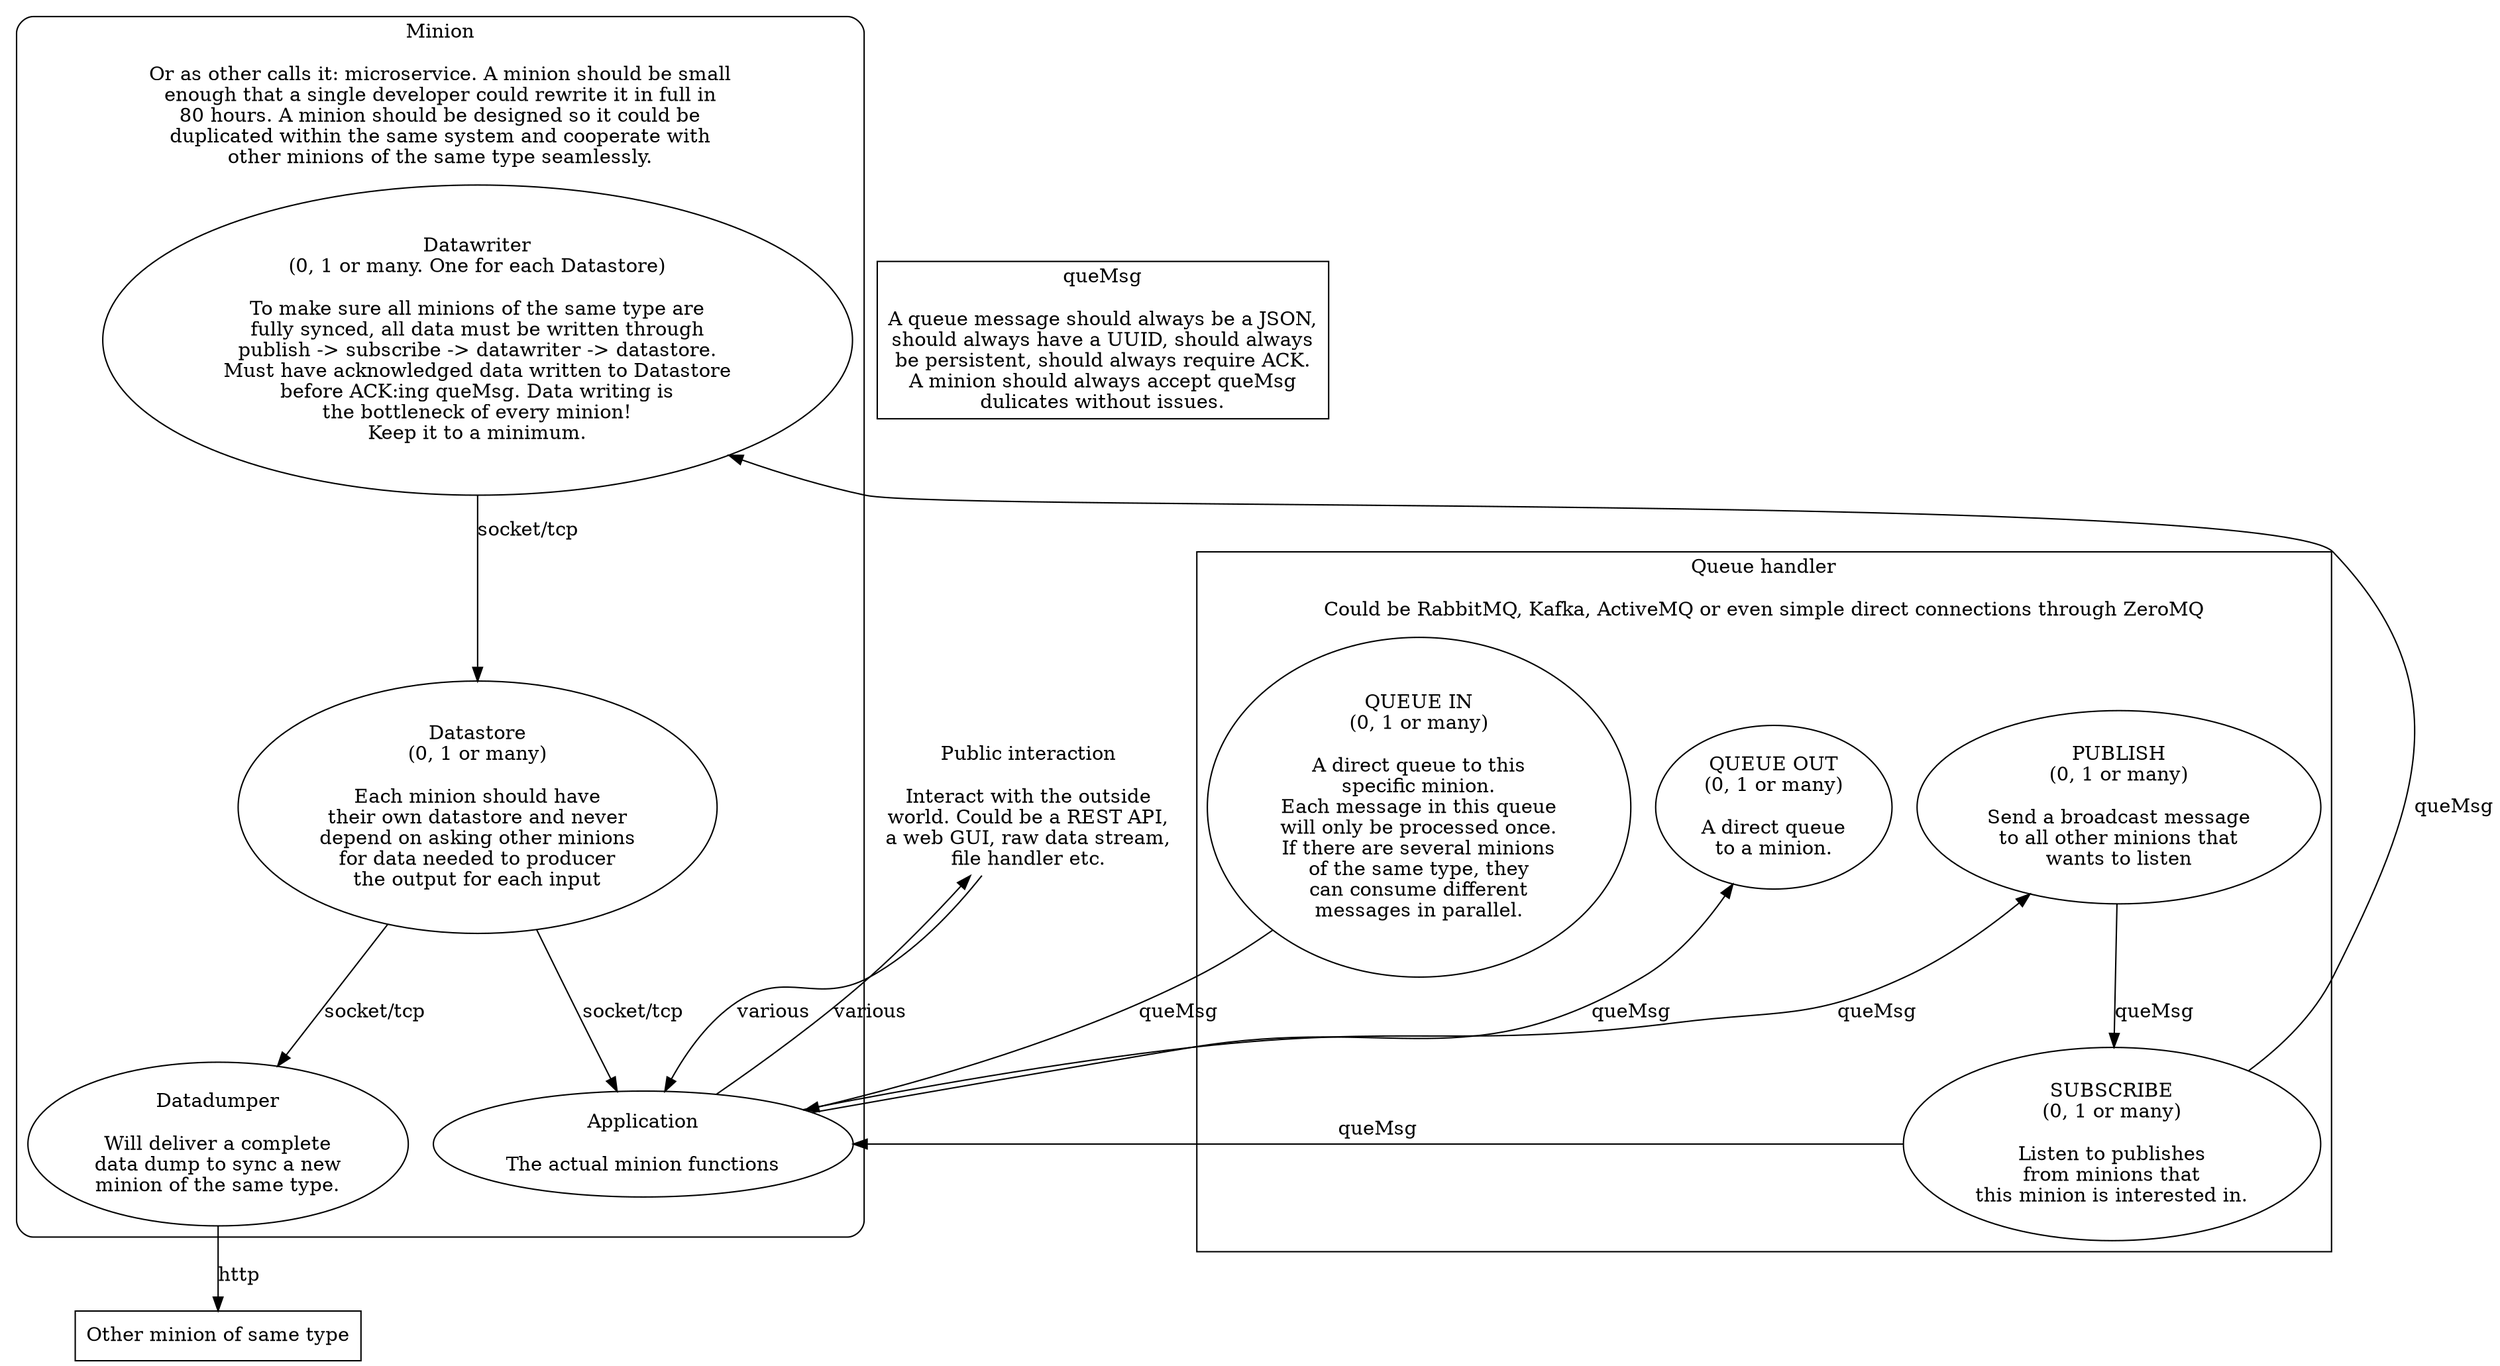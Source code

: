 digraph {
	subgraph cluster_0 {
		style=rounded;
		label="Minion\n\nOr as other calls it: microservice. A minion should be small\nenough that a single developer could rewrite it in full in\n80 hours. A minion should be designed so it could be\nduplicated within the same system and cooperate with\nother minions of the same type seamlessly.";

		Application [label="Application\n\nThe actual minion functions"];
		Datawriter [label="Datawriter\n(0, 1 or many. One for each Datastore)\n\nTo make sure all minions of the same type are\nfully synced, all data must be written through\npublish -> subscribe -> datawriter -> datastore.\nMust have acknowledged data written to Datastore\nbefore ACK:ing queMsg. Data writing is\nthe bottleneck of every minion!\nKeep it to a minimum."];
		Datastore [label="Datastore\n(0, 1 or many)\n\nEach minion should have\ntheir own datastore and never\ndepend on asking other minions\nfor data needed to producer\nthe output for each input"];
		Datadumper [label="Datadumper\n\nWill deliver a complete\ndata dump to sync a new\nminion of the same type."];

		Datawriter -> Datastore[label="socket/tcp"];
		Datastore -> Application[label="socket/tcp"];
		Datastore -> Datadumper[label="socket/tcp"];
	}

	subgraph cluster_1 {
		label="Queue handler\n\nCould be RabbitMQ, Kafka, ActiveMQ or even simple direct connections through ZeroMQ";

		publish [shape="oval", label="PUBLISH\n(0, 1 or many)\n\nSend a broadcast message\nto all other minions that\nwants to listen"];
		subscribe [shape="oval", label="SUBSCRIBE\n(0, 1 or many)\n\nListen to publishes\nfrom minions that\nthis minion is interested in."];
		queuein [shape="oval", label="QUEUE IN\n(0, 1 or many)\n\nA direct queue to this\nspecific minion.\nEach message in this queue\nwill only be processed once.\nIf there are several minions\nof the same type, they\ncan consume different\nmessages in parallel."];
		queueout [shape="oval", label="QUEUE OUT\n(0, 1 or many)\n\nA direct queue\nto a minion."];
	}

	queMsg [shape="rect", label="queMsg\n\nA queue message should always be a JSON,\nshould always have a UUID, should always\nbe persistent, should always require ACK.\nA minion should always accept queMsg\ndulicates without issues."];

	public [shape="none", label="Public interaction\n\nInteract with the outside\nworld. Could be a REST API,\na web GUI, raw data stream,\nfile handler etc."];

	otherMinion [shape="rect", label="Other minion of same type"];

	Datadumper -> otherMinion[label="http"];

	Application -> publish[label="queMsg"];
	Application -> public[label="various"];
	Application -> queueout[label="queMsg"];

	public -> Application[label="various"];
	queuein -> Application[label="queMsg"];
	subscribe -> Application[label="queMsg"];
	subscribe -> Datawriter[label="queMsg"];
	publish -> subscribe[label="queMsg"];
}
